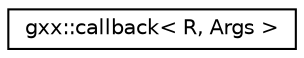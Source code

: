 digraph "Graphical Class Hierarchy"
{
  edge [fontname="Helvetica",fontsize="10",labelfontname="Helvetica",labelfontsize="10"];
  node [fontname="Helvetica",fontsize="10",shape=record];
  rankdir="LR";
  Node1 [label="gxx::callback\< R, Args \>",height=0.2,width=0.4,color="black", fillcolor="white", style="filled",URL="$classgxx_1_1callback.html"];
}
